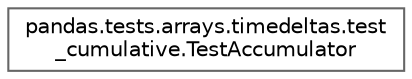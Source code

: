 digraph "Graphical Class Hierarchy"
{
 // LATEX_PDF_SIZE
  bgcolor="transparent";
  edge [fontname=Helvetica,fontsize=10,labelfontname=Helvetica,labelfontsize=10];
  node [fontname=Helvetica,fontsize=10,shape=box,height=0.2,width=0.4];
  rankdir="LR";
  Node0 [id="Node000000",label="pandas.tests.arrays.timedeltas.test\l_cumulative.TestAccumulator",height=0.2,width=0.4,color="grey40", fillcolor="white", style="filled",URL="$d7/dd9/classpandas_1_1tests_1_1arrays_1_1timedeltas_1_1test__cumulative_1_1TestAccumulator.html",tooltip=" "];
}
